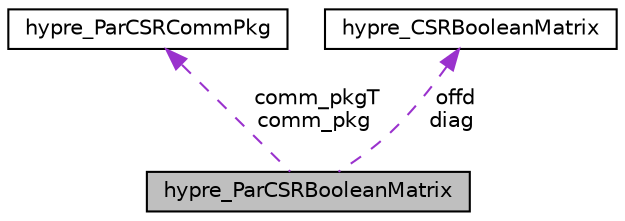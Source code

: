 digraph "hypre_ParCSRBooleanMatrix"
{
 // LATEX_PDF_SIZE
  edge [fontname="Helvetica",fontsize="10",labelfontname="Helvetica",labelfontsize="10"];
  node [fontname="Helvetica",fontsize="10",shape=record];
  Node1 [label="hypre_ParCSRBooleanMatrix",height=0.2,width=0.4,color="black", fillcolor="grey75", style="filled", fontcolor="black",tooltip=" "];
  Node2 -> Node1 [dir="back",color="darkorchid3",fontsize="10",style="dashed",label=" comm_pkgT\ncomm_pkg" ,fontname="Helvetica"];
  Node2 [label="hypre_ParCSRCommPkg",height=0.2,width=0.4,color="black", fillcolor="white", style="filled",URL="$structhypre___par_c_s_r_comm_pkg.html",tooltip=" "];
  Node3 -> Node1 [dir="back",color="darkorchid3",fontsize="10",style="dashed",label=" offd\ndiag" ,fontname="Helvetica"];
  Node3 [label="hypre_CSRBooleanMatrix",height=0.2,width=0.4,color="black", fillcolor="white", style="filled",URL="$structhypre___c_s_r_boolean_matrix.html",tooltip=" "];
}
